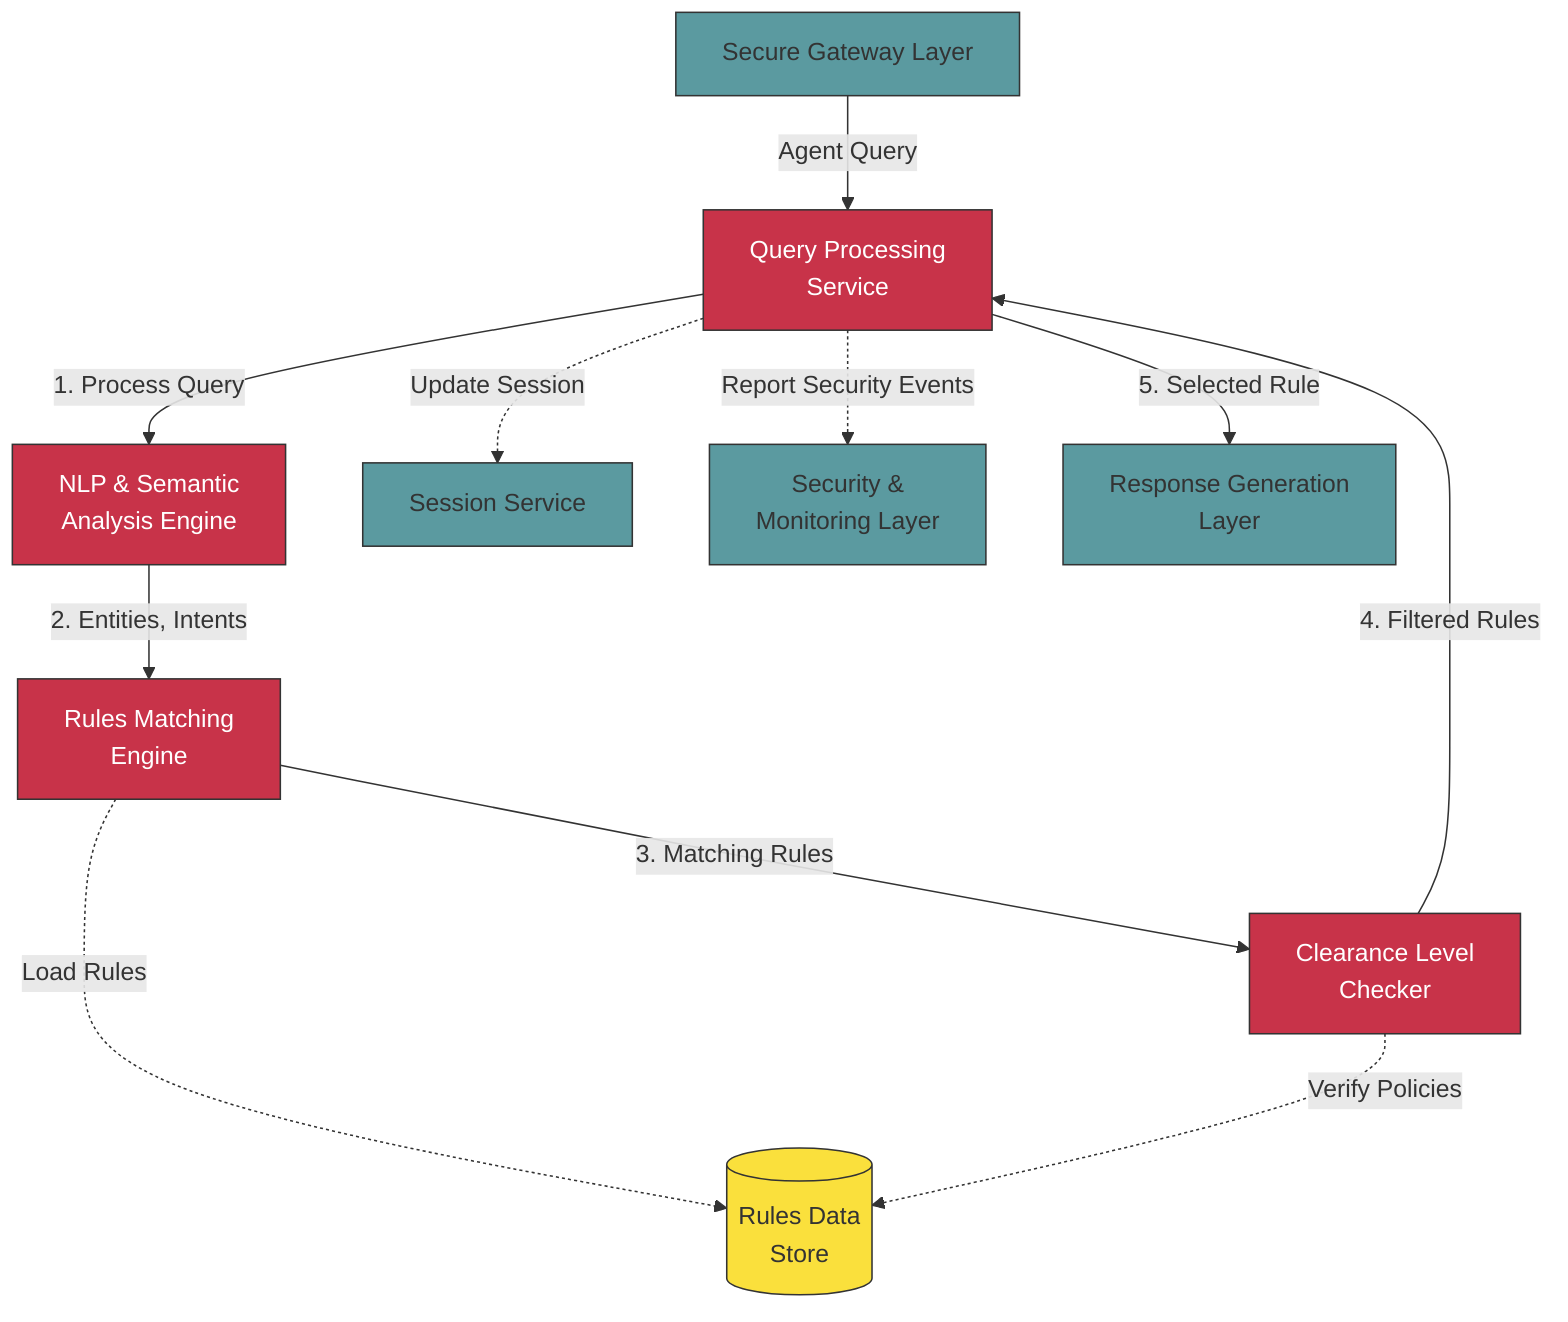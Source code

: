 flowchart TB
    %% Main components
    QueryProcessor["Query Processing\nService"]
    NLPEngine["NLP & Semantic\nAnalysis Engine"]
    RulesMatcher["Rules Matching\nEngine"]
    LevelChecker["Clearance Level\nChecker"]
    
    %% External layers/components
    SecureGateway["Secure Gateway Layer"]
    SessionService["Session Service"]
    SecurityService["Security &\nMonitoring Layer"]
    ResponseGenerator["Response Generation\nLayer"]
    RulesDataStore[(Rules Data\nStore)]
    
    %% Flow
    SecureGateway -->|"Agent Query"| QueryProcessor
    QueryProcessor -->|"1. Process Query"| NLPEngine
    NLPEngine -->|"2. Entities, Intents"| RulesMatcher
    RulesMatcher -->|"3. Matching Rules"| LevelChecker
    LevelChecker -->|"4. Filtered Rules"| QueryProcessor
    QueryProcessor -->|"5. Selected Rule"| ResponseGenerator
    
    %% Data access
    RulesMatcher -.->|"Load Rules"| RulesDataStore
    LevelChecker -.->|"Verify Policies"| RulesDataStore
    
    %% Side connections
    QueryProcessor -.->|"Update Session"| SessionService
    QueryProcessor -.->|"Report Security Events"| SecurityService
    
    %% Styling
    classDef core fill:#c83349,stroke:#333,stroke-width:1px,color:white;
    classDef external fill:#5b9aa0,stroke:#333,stroke-width:1px;
    classDef data fill:#fae03c,stroke:#333,stroke-width:1px;
    
    class QueryProcessor,NLPEngine,RulesMatcher,LevelChecker core;
    class SecureGateway,SessionService,SecurityService,ResponseGenerator external;
    class RulesDataStore data;